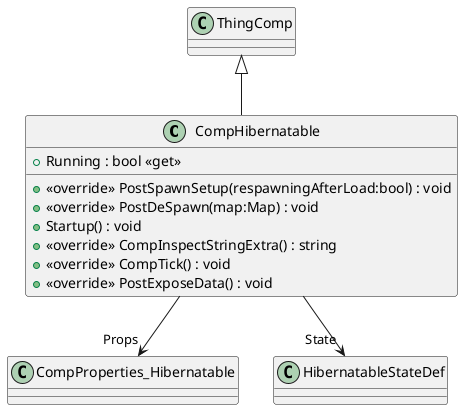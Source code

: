 @startuml
class CompHibernatable {
    + Running : bool <<get>>
    + <<override>> PostSpawnSetup(respawningAfterLoad:bool) : void
    + <<override>> PostDeSpawn(map:Map) : void
    + Startup() : void
    + <<override>> CompInspectStringExtra() : string
    + <<override>> CompTick() : void
    + <<override>> PostExposeData() : void
}
ThingComp <|-- CompHibernatable
CompHibernatable --> "Props" CompProperties_Hibernatable
CompHibernatable --> "State" HibernatableStateDef
@enduml
